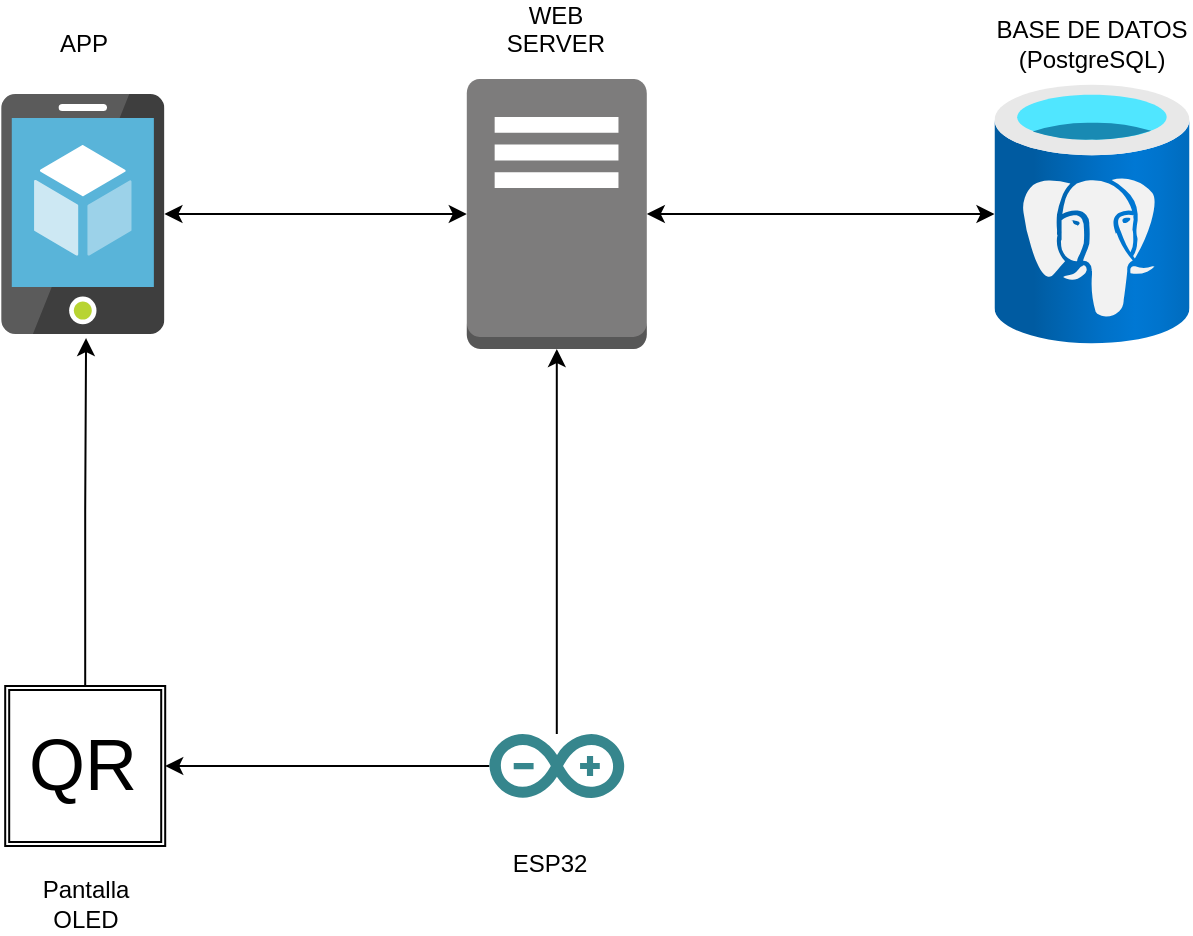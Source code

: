 <mxfile version="24.7.5">
  <diagram name="Página-1" id="VhUOxczEnXA_z5J3rAQT">
    <mxGraphModel dx="864" dy="516" grid="1" gridSize="10" guides="1" tooltips="1" connect="1" arrows="1" fold="1" page="1" pageScale="1" pageWidth="827" pageHeight="1169" math="0" shadow="0">
      <root>
        <mxCell id="0" />
        <mxCell id="1" parent="0" />
        <mxCell id="kxpsFjQa7iEFdLX6P4Tp-5" style="rounded=0;orthogonalLoop=1;jettySize=auto;html=1;edgeStyle=orthogonalEdgeStyle;startArrow=classic;startFill=1;" edge="1" parent="1" source="38m1FVL9lyvDmm-KVc-Y-4" target="kxpsFjQa7iEFdLX6P4Tp-2">
          <mxGeometry relative="1" as="geometry" />
        </mxCell>
        <mxCell id="38m1FVL9lyvDmm-KVc-Y-4" value="" style="image;sketch=0;aspect=fixed;html=1;points=[];align=center;fontSize=12;image=img/lib/mscae/App_Service_Mobile_App.svg;" parent="1" vertex="1">
          <mxGeometry x="129.6" y="100" width="81.6" height="120" as="geometry" />
        </mxCell>
        <mxCell id="kxpsFjQa7iEFdLX6P4Tp-9" style="rounded=0;orthogonalLoop=1;jettySize=auto;html=1;edgeStyle=orthogonalEdgeStyle;" edge="1" parent="1" source="kxpsFjQa7iEFdLX6P4Tp-1" target="kxpsFjQa7iEFdLX6P4Tp-2">
          <mxGeometry relative="1" as="geometry" />
        </mxCell>
        <mxCell id="kxpsFjQa7iEFdLX6P4Tp-19" style="edgeStyle=orthogonalEdgeStyle;rounded=0;orthogonalLoop=1;jettySize=auto;html=1;entryX=1;entryY=0.5;entryDx=0;entryDy=0;" edge="1" parent="1" source="kxpsFjQa7iEFdLX6P4Tp-1" target="kxpsFjQa7iEFdLX6P4Tp-17">
          <mxGeometry relative="1" as="geometry" />
        </mxCell>
        <mxCell id="kxpsFjQa7iEFdLX6P4Tp-1" value="" style="dashed=0;outlineConnect=0;html=1;align=center;labelPosition=center;verticalLabelPosition=bottom;verticalAlign=top;shape=mxgraph.weblogos.arduino;fillColor=#36868D;strokeColor=none" vertex="1" parent="1">
          <mxGeometry x="373.7" y="420" width="67.4" height="32" as="geometry" />
        </mxCell>
        <mxCell id="kxpsFjQa7iEFdLX6P4Tp-2" value="" style="outlineConnect=0;dashed=0;verticalLabelPosition=bottom;verticalAlign=top;align=center;html=1;shape=mxgraph.aws3.traditional_server;fillColor=#7D7C7C;gradientColor=none;" vertex="1" parent="1">
          <mxGeometry x="362.4" y="92.5" width="90" height="135" as="geometry" />
        </mxCell>
        <mxCell id="kxpsFjQa7iEFdLX6P4Tp-11" value="WEB SERVER&lt;div&gt;&lt;br&gt;&lt;/div&gt;" style="text;html=1;align=center;verticalAlign=middle;whiteSpace=wrap;rounded=0;" vertex="1" parent="1">
          <mxGeometry x="377.4" y="60" width="60" height="30" as="geometry" />
        </mxCell>
        <mxCell id="kxpsFjQa7iEFdLX6P4Tp-12" value="APP" style="text;html=1;align=center;verticalAlign=middle;whiteSpace=wrap;rounded=0;" vertex="1" parent="1">
          <mxGeometry x="140.8" y="60" width="60" height="30" as="geometry" />
        </mxCell>
        <mxCell id="kxpsFjQa7iEFdLX6P4Tp-13" value="ESP32" style="text;html=1;align=center;verticalAlign=middle;whiteSpace=wrap;rounded=0;" vertex="1" parent="1">
          <mxGeometry x="373.7" y="470" width="60" height="30" as="geometry" />
        </mxCell>
        <mxCell id="kxpsFjQa7iEFdLX6P4Tp-15" value="BASE&amp;nbsp;&lt;span style=&quot;background-color: initial;&quot;&gt;DE&amp;nbsp;&lt;/span&gt;&lt;span style=&quot;background-color: initial;&quot;&gt;DATOS&lt;/span&gt;&lt;div&gt;(PostgreSQL)&lt;/div&gt;" style="text;html=1;align=center;verticalAlign=middle;whiteSpace=wrap;rounded=0;" vertex="1" parent="1">
          <mxGeometry x="645" y="60" width="60" height="30" as="geometry" />
        </mxCell>
        <mxCell id="kxpsFjQa7iEFdLX6P4Tp-17" value="" style="shape=ext;double=1;whiteSpace=wrap;html=1;aspect=fixed;" vertex="1" parent="1">
          <mxGeometry x="131.6" y="396" width="80" height="80" as="geometry" />
        </mxCell>
        <mxCell id="kxpsFjQa7iEFdLX6P4Tp-18" value="&lt;font style=&quot;font-size: 36px;&quot;&gt;QR&lt;/font&gt;" style="text;html=1;align=center;verticalAlign=middle;whiteSpace=wrap;rounded=0;" vertex="1" parent="1">
          <mxGeometry x="140.8" y="420" width="59.2" height="30" as="geometry" />
        </mxCell>
        <mxCell id="kxpsFjQa7iEFdLX6P4Tp-22" style="rounded=0;orthogonalLoop=1;jettySize=auto;html=1;startArrow=classic;startFill=1;" edge="1" parent="1" source="kxpsFjQa7iEFdLX6P4Tp-20" target="kxpsFjQa7iEFdLX6P4Tp-2">
          <mxGeometry relative="1" as="geometry" />
        </mxCell>
        <mxCell id="kxpsFjQa7iEFdLX6P4Tp-20" value="" style="image;aspect=fixed;html=1;points=[];align=center;fontSize=12;image=img/lib/azure2/databases/Azure_Database_PostgreSQL_Server.svg;" vertex="1" parent="1">
          <mxGeometry x="626.25" y="95" width="97.5" height="130" as="geometry" />
        </mxCell>
        <mxCell id="kxpsFjQa7iEFdLX6P4Tp-26" value="Pantalla OLED" style="text;html=1;align=center;verticalAlign=middle;whiteSpace=wrap;rounded=0;" vertex="1" parent="1">
          <mxGeometry x="141.6" y="490" width="60" height="30" as="geometry" />
        </mxCell>
        <mxCell id="kxpsFjQa7iEFdLX6P4Tp-28" style="edgeStyle=orthogonalEdgeStyle;rounded=0;orthogonalLoop=1;jettySize=auto;html=1;entryX=0.52;entryY=1.017;entryDx=0;entryDy=0;entryPerimeter=0;" edge="1" parent="1" source="kxpsFjQa7iEFdLX6P4Tp-17" target="38m1FVL9lyvDmm-KVc-Y-4">
          <mxGeometry relative="1" as="geometry" />
        </mxCell>
      </root>
    </mxGraphModel>
  </diagram>
</mxfile>
